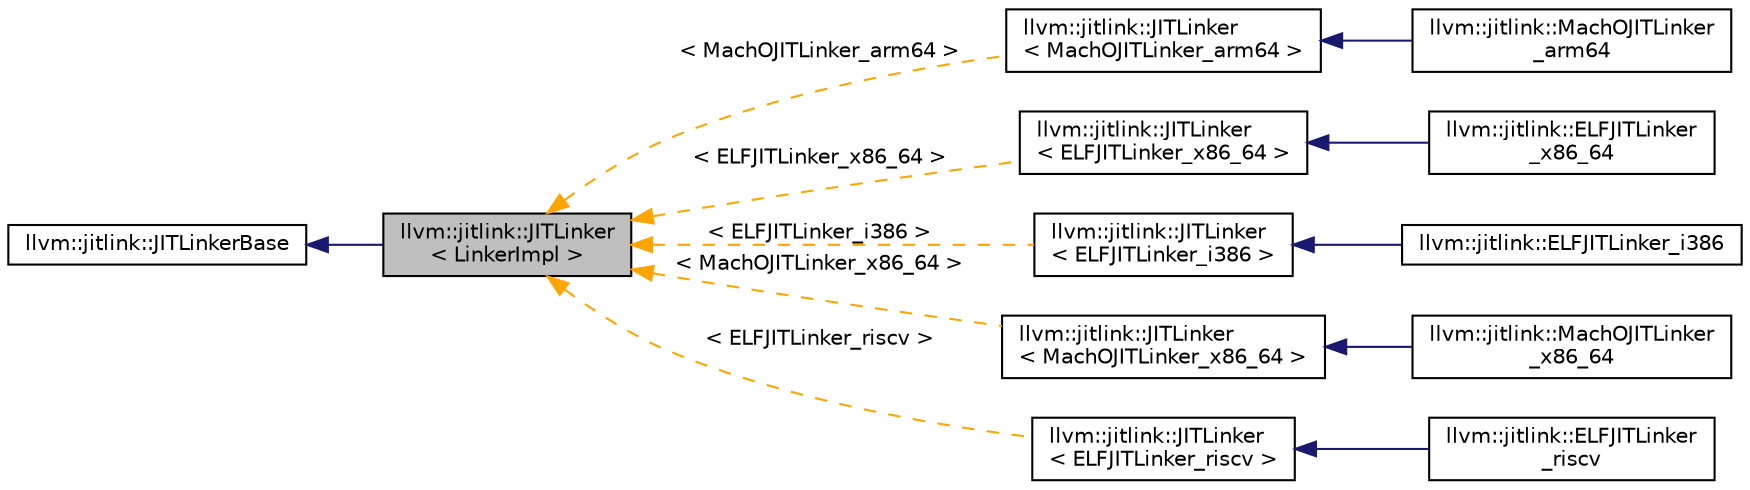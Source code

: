 digraph "llvm::jitlink::JITLinker&lt; LinkerImpl &gt;"
{
 // LATEX_PDF_SIZE
  bgcolor="transparent";
  edge [fontname="Helvetica",fontsize="10",labelfontname="Helvetica",labelfontsize="10"];
  node [fontname="Helvetica",fontsize="10",shape=record];
  rankdir="LR";
  Node1 [label="llvm::jitlink::JITLinker\l\< LinkerImpl \>",height=0.2,width=0.4,color="black", fillcolor="grey75", style="filled", fontcolor="black",tooltip=" "];
  Node2 -> Node1 [dir="back",color="midnightblue",fontsize="10",style="solid",fontname="Helvetica"];
  Node2 [label="llvm::jitlink::JITLinkerBase",height=0.2,width=0.4,color="black",URL="$classllvm_1_1jitlink_1_1JITLinkerBase.html",tooltip="Base class for a JIT linker."];
  Node1 -> Node3 [dir="back",color="orange",fontsize="10",style="dashed",label=" \< MachOJITLinker_arm64 \>" ,fontname="Helvetica"];
  Node3 [label="llvm::jitlink::JITLinker\l\< MachOJITLinker_arm64 \>",height=0.2,width=0.4,color="black",URL="$classllvm_1_1jitlink_1_1JITLinker.html",tooltip=" "];
  Node3 -> Node4 [dir="back",color="midnightblue",fontsize="10",style="solid",fontname="Helvetica"];
  Node4 [label="llvm::jitlink::MachOJITLinker\l_arm64",height=0.2,width=0.4,color="black",URL="$classllvm_1_1jitlink_1_1MachOJITLinker__arm64.html",tooltip=" "];
  Node1 -> Node5 [dir="back",color="orange",fontsize="10",style="dashed",label=" \< ELFJITLinker_x86_64 \>" ,fontname="Helvetica"];
  Node5 [label="llvm::jitlink::JITLinker\l\< ELFJITLinker_x86_64 \>",height=0.2,width=0.4,color="black",URL="$classllvm_1_1jitlink_1_1JITLinker.html",tooltip=" "];
  Node5 -> Node6 [dir="back",color="midnightblue",fontsize="10",style="solid",fontname="Helvetica"];
  Node6 [label="llvm::jitlink::ELFJITLinker\l_x86_64",height=0.2,width=0.4,color="black",URL="$classllvm_1_1jitlink_1_1ELFJITLinker__x86__64.html",tooltip=" "];
  Node1 -> Node7 [dir="back",color="orange",fontsize="10",style="dashed",label=" \< ELFJITLinker_i386 \>" ,fontname="Helvetica"];
  Node7 [label="llvm::jitlink::JITLinker\l\< ELFJITLinker_i386 \>",height=0.2,width=0.4,color="black",URL="$classllvm_1_1jitlink_1_1JITLinker.html",tooltip=" "];
  Node7 -> Node8 [dir="back",color="midnightblue",fontsize="10",style="solid",fontname="Helvetica"];
  Node8 [label="llvm::jitlink::ELFJITLinker_i386",height=0.2,width=0.4,color="black",URL="$classllvm_1_1jitlink_1_1ELFJITLinker__i386.html",tooltip=" "];
  Node1 -> Node9 [dir="back",color="orange",fontsize="10",style="dashed",label=" \< MachOJITLinker_x86_64 \>" ,fontname="Helvetica"];
  Node9 [label="llvm::jitlink::JITLinker\l\< MachOJITLinker_x86_64 \>",height=0.2,width=0.4,color="black",URL="$classllvm_1_1jitlink_1_1JITLinker.html",tooltip=" "];
  Node9 -> Node10 [dir="back",color="midnightblue",fontsize="10",style="solid",fontname="Helvetica"];
  Node10 [label="llvm::jitlink::MachOJITLinker\l_x86_64",height=0.2,width=0.4,color="black",URL="$classllvm_1_1jitlink_1_1MachOJITLinker__x86__64.html",tooltip=" "];
  Node1 -> Node11 [dir="back",color="orange",fontsize="10",style="dashed",label=" \< ELFJITLinker_riscv \>" ,fontname="Helvetica"];
  Node11 [label="llvm::jitlink::JITLinker\l\< ELFJITLinker_riscv \>",height=0.2,width=0.4,color="black",URL="$classllvm_1_1jitlink_1_1JITLinker.html",tooltip=" "];
  Node11 -> Node12 [dir="back",color="midnightblue",fontsize="10",style="solid",fontname="Helvetica"];
  Node12 [label="llvm::jitlink::ELFJITLinker\l_riscv",height=0.2,width=0.4,color="black",URL="$classllvm_1_1jitlink_1_1ELFJITLinker__riscv.html",tooltip=" "];
}
